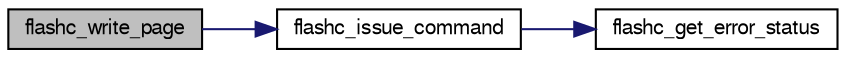 digraph G
{
  edge [fontname="FreeSans",fontsize="10",labelfontname="FreeSans",labelfontsize="10"];
  node [fontname="FreeSans",fontsize="10",shape=record];
  rankdir=LR;
  Node1 [label="flashc_write_page",height=0.2,width=0.4,color="black", fillcolor="grey75", style="filled" fontcolor="black"];
  Node1 -> Node2 [color="midnightblue",fontsize="10",style="solid",fontname="FreeSans"];
  Node2 [label="flashc_issue_command",height=0.2,width=0.4,color="black", fillcolor="white", style="filled",URL="$a00022.html#a8045c427c32cf3617e861067d76c9c11",tooltip="Issues a FLASHC command."];
  Node2 -> Node3 [color="midnightblue",fontsize="10",style="solid",fontname="FreeSans"];
  Node3 [label="flashc_get_error_status",height=0.2,width=0.4,color="black", fillcolor="white", style="filled",URL="$a00022.html#ae7d38c60001d5d8d00363a6cb07f89f0",tooltip="Gets the error status of the FLASHC."];
}

